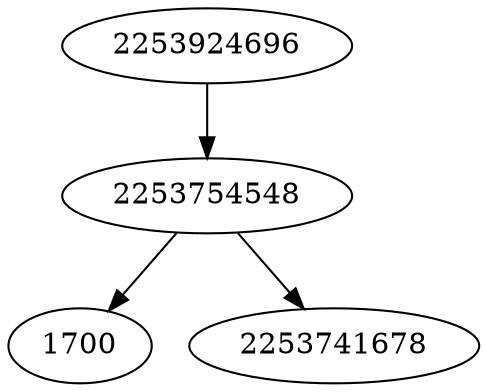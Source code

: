 strict digraph  {
2253924696;
2253754548;
1700;
2253741678;
2253924696 -> 2253754548;
2253754548 -> 1700;
2253754548 -> 2253741678;
}
